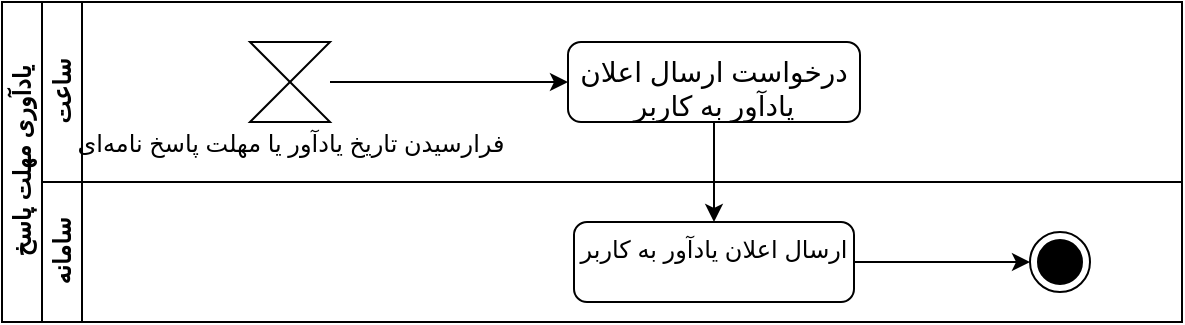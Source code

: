 <mxfile version="23.0.2" type="google">
  <diagram name="Page-1" id="sBUBnOYBMikLlReBKfc7">
    <mxGraphModel grid="1" page="1" gridSize="10" guides="1" tooltips="1" connect="1" arrows="1" fold="1" pageScale="1" pageWidth="850" pageHeight="1100" math="0" shadow="0">
      <root>
        <mxCell id="0" />
        <mxCell id="1" parent="0" />
        <mxCell id="6my6h3i6SvbROeXocw98-1" value="یادآوری مهلت پاسخ" style="swimlane;html=1;childLayout=stackLayout;resizeParent=1;resizeParentMax=0;horizontal=0;startSize=20;horizontalStack=0;" vertex="1" parent="1">
          <mxGeometry x="76" y="120" width="590" height="160" as="geometry" />
        </mxCell>
        <mxCell id="6my6h3i6SvbROeXocw98-10" value="ساعت" style="swimlane;html=1;startSize=20;horizontal=0;" vertex="1" parent="6my6h3i6SvbROeXocw98-1">
          <mxGeometry x="20" width="570" height="90" as="geometry" />
        </mxCell>
        <mxCell id="oZZ-AW4yjHq8p-bLRzNx-9" value="&lt;font style=&quot;font-size: 14px;&quot;&gt;درخواست ارسال اعلان یادآور به کاربر&lt;/font&gt;" style="html=1;align=center;verticalAlign=top;rounded=1;absoluteArcSize=1;arcSize=13;dashed=0;whiteSpace=wrap;" vertex="1" parent="6my6h3i6SvbROeXocw98-10">
          <mxGeometry x="263" y="20" width="146" height="40" as="geometry" />
        </mxCell>
        <mxCell id="C-oZvDuWFo_2Xl80Dx-S-2" style="edgeStyle=orthogonalEdgeStyle;rounded=0;orthogonalLoop=1;jettySize=auto;html=1;" edge="1" parent="6my6h3i6SvbROeXocw98-10" source="C-oZvDuWFo_2Xl80Dx-S-1" target="oZZ-AW4yjHq8p-bLRzNx-9">
          <mxGeometry relative="1" as="geometry">
            <mxPoint x="214" y="40" as="targetPoint" />
          </mxGeometry>
        </mxCell>
        <mxCell id="C-oZvDuWFo_2Xl80Dx-S-1" value="" style="shape=collate;html=1;" vertex="1" parent="6my6h3i6SvbROeXocw98-10">
          <mxGeometry x="104" y="20" width="40" height="40" as="geometry" />
        </mxCell>
        <mxCell id="C-oZvDuWFo_2Xl80Dx-S-3" value="فرارسیدن تاریخ یادآور یا مهلت پاسخ نامه‌ای" style="text;html=1;align=center;verticalAlign=middle;resizable=0;points=[];autosize=1;strokeColor=none;fillColor=none;" vertex="1" parent="6my6h3i6SvbROeXocw98-10">
          <mxGeometry x="29" y="56" width="190" height="30" as="geometry" />
        </mxCell>
        <mxCell id="6my6h3i6SvbROeXocw98-26" style="edgeStyle=orthogonalEdgeStyle;rounded=0;orthogonalLoop=1;jettySize=auto;html=1;" edge="1" parent="6my6h3i6SvbROeXocw98-1">
          <mxGeometry relative="1" as="geometry">
            <mxPoint x="925" y="229" as="sourcePoint" />
          </mxGeometry>
        </mxCell>
        <mxCell id="oZZ-AW4yjHq8p-bLRzNx-1" value="سامانه" style="swimlane;html=1;startSize=20;horizontal=0;" vertex="1" parent="6my6h3i6SvbROeXocw98-1">
          <mxGeometry x="20" y="90" width="570" height="70" as="geometry" />
        </mxCell>
        <mxCell id="oZZ-AW4yjHq8p-bLRzNx-12" style="edgeStyle=orthogonalEdgeStyle;rounded=0;orthogonalLoop=1;jettySize=auto;html=1;" edge="1" parent="oZZ-AW4yjHq8p-bLRzNx-1" source="oZZ-AW4yjHq8p-bLRzNx-3" target="oZZ-AW4yjHq8p-bLRzNx-6">
          <mxGeometry relative="1" as="geometry" />
        </mxCell>
        <mxCell id="oZZ-AW4yjHq8p-bLRzNx-3" value="ارسال اعلان یادآور به کاربر" style="html=1;align=center;verticalAlign=top;rounded=1;absoluteArcSize=1;arcSize=13;dashed=0;whiteSpace=wrap;" vertex="1" parent="oZZ-AW4yjHq8p-bLRzNx-1">
          <mxGeometry x="266" y="20" width="140" height="40" as="geometry" />
        </mxCell>
        <mxCell id="oZZ-AW4yjHq8p-bLRzNx-6" value="" style="ellipse;html=1;shape=endState;fillColor=strokeColor;" vertex="1" parent="oZZ-AW4yjHq8p-bLRzNx-1">
          <mxGeometry x="494" y="25" width="30" height="30" as="geometry" />
        </mxCell>
        <mxCell id="oZZ-AW4yjHq8p-bLRzNx-11" style="edgeStyle=orthogonalEdgeStyle;rounded=0;orthogonalLoop=1;jettySize=auto;html=1;" edge="1" parent="6my6h3i6SvbROeXocw98-1" source="oZZ-AW4yjHq8p-bLRzNx-9" target="oZZ-AW4yjHq8p-bLRzNx-3">
          <mxGeometry relative="1" as="geometry" />
        </mxCell>
      </root>
    </mxGraphModel>
  </diagram>
</mxfile>
